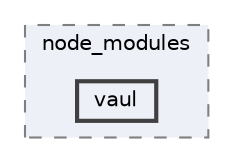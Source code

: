 digraph "C:/Users/arisc/OneDrive/Documents/GitHub/FINAL/EcoEats-Project/node_modules/vaul"
{
 // LATEX_PDF_SIZE
  bgcolor="transparent";
  edge [fontname=Helvetica,fontsize=10,labelfontname=Helvetica,labelfontsize=10];
  node [fontname=Helvetica,fontsize=10,shape=box,height=0.2,width=0.4];
  compound=true
  subgraph clusterdir_5091f2b68170d33f954320199e2fed0a {
    graph [ bgcolor="#edf0f7", pencolor="grey50", label="node_modules", fontname=Helvetica,fontsize=10 style="filled,dashed", URL="dir_5091f2b68170d33f954320199e2fed0a.html",tooltip=""]
  dir_66dd36e4f37c046738100780b0c97638 [label="vaul", fillcolor="#edf0f7", color="grey25", style="filled,bold", URL="dir_66dd36e4f37c046738100780b0c97638.html",tooltip=""];
  }
}
